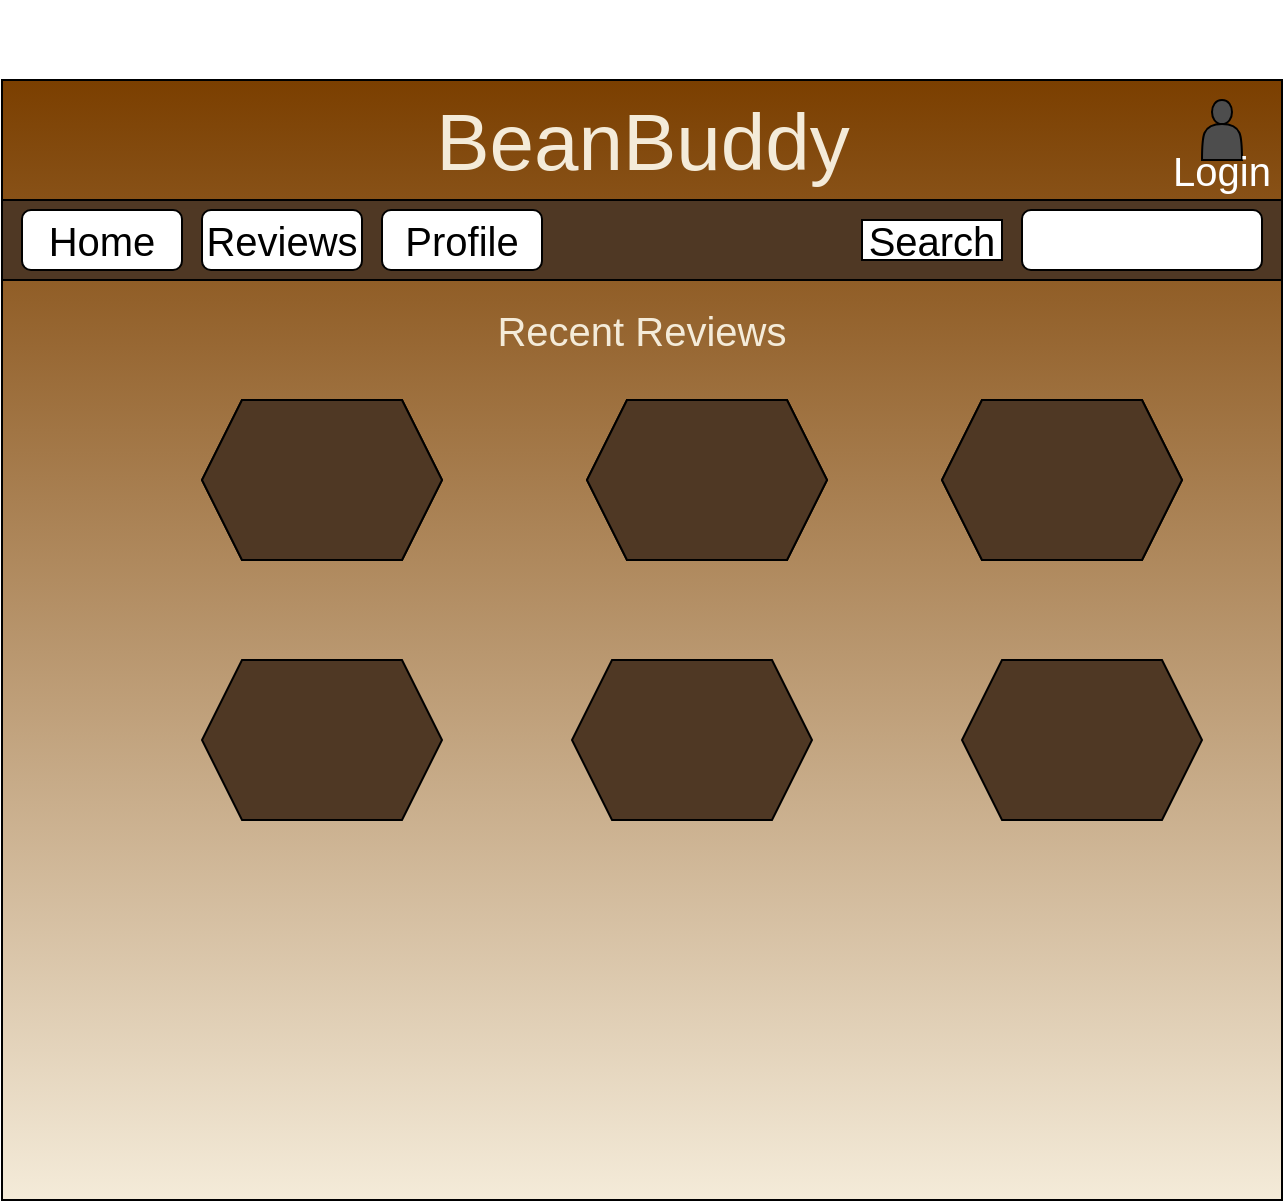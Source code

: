 <mxfile>
    <diagram id="Zefb2fyt0T8x90EYWCHG" name="Home - Basic">
        <mxGraphModel dx="884" dy="431" grid="1" gridSize="10" guides="1" tooltips="1" connect="1" arrows="1" fold="1" page="1" pageScale="1" pageWidth="850" pageHeight="1100" math="0" shadow="0">
            <root>
                <mxCell id="0"/>
                <mxCell id="1" parent="0"/>
                <mxCell id="3" value="" style="rounded=0;whiteSpace=wrap;html=1;labelBackgroundColor=none;fillColor=#7B3F00;gradientColor=#F4EBD9;" parent="1" vertex="1">
                    <mxGeometry x="80" y="50" width="640" height="560" as="geometry"/>
                </mxCell>
                <mxCell id="4" value="&lt;font style=&quot;font-size: 40px&quot;&gt;BeanBuddy&lt;/font&gt;" style="text;html=1;strokeColor=none;fillColor=none;align=center;verticalAlign=middle;whiteSpace=wrap;rounded=0;fontColor=#F4EBD9;" parent="1" vertex="1">
                    <mxGeometry x="307.5" y="10" width="185" height="140" as="geometry"/>
                </mxCell>
                <mxCell id="5" value="" style="rounded=0;whiteSpace=wrap;html=1;fontSize=40;fillColor=#4F3824;" parent="1" vertex="1">
                    <mxGeometry x="80" y="110" width="640" height="40" as="geometry"/>
                </mxCell>
                <mxCell id="6" value="Home" style="rounded=1;whiteSpace=wrap;html=1;fontSize=20;" parent="1" vertex="1">
                    <mxGeometry x="90" y="115" width="80" height="30" as="geometry"/>
                </mxCell>
                <mxCell id="8" value="Reviews" style="rounded=1;fontSize=20;spacing=0;whiteSpace=wrap;" parent="1" vertex="1">
                    <mxGeometry x="180" y="115" width="80" height="30" as="geometry"/>
                </mxCell>
                <mxCell id="9" value="" style="rounded=1;whiteSpace=wrap;html=1;fontSize=20;fillColor=#FFFFFF;" parent="1" vertex="1">
                    <mxGeometry x="590" y="115" width="120" height="30" as="geometry"/>
                </mxCell>
                <mxCell id="10" value="Search" style="rounded=0;whiteSpace=wrap;html=1;fontSize=20;fillColor=#FFFFFF;fontColor=#000000;" parent="1" vertex="1">
                    <mxGeometry x="510" y="120" width="70" height="20" as="geometry"/>
                </mxCell>
                <mxCell id="19" value="Profile" style="rounded=1;fontSize=20;spacing=0;whiteSpace=wrap;" parent="1" vertex="1">
                    <mxGeometry x="270" y="115" width="80" height="30" as="geometry"/>
                </mxCell>
                <mxCell id="22" value="" style="shape=actor;whiteSpace=wrap;html=1;labelBackgroundColor=none;fontSize=20;fontColor=#000000;fillColor=#4D4D4D;" parent="1" vertex="1">
                    <mxGeometry x="680" y="60" width="20" height="30" as="geometry"/>
                </mxCell>
                <mxCell id="24" value="Login" style="text;html=1;strokeColor=none;fillColor=none;align=center;verticalAlign=middle;whiteSpace=wrap;rounded=0;labelBackgroundColor=none;fontSize=20;fontColor=#FFFFFF;" parent="1" vertex="1">
                    <mxGeometry x="660" y="80" width="60" height="30" as="geometry"/>
                </mxCell>
                <mxCell id="31" value="Recent Reviews" style="text;html=1;strokeColor=none;fillColor=none;align=center;verticalAlign=middle;whiteSpace=wrap;rounded=0;labelBackgroundColor=none;fontSize=20;fontColor=#F4EBD9;" parent="1" vertex="1">
                    <mxGeometry x="325" y="160" width="150" height="30" as="geometry"/>
                </mxCell>
                <mxCell id="33" value="" style="shape=hexagon;perimeter=hexagonPerimeter2;whiteSpace=wrap;html=1;fixedSize=1;labelBackgroundColor=none;fontSize=13;fontColor=#FFFFFF;fillColor=#4D4D4D;" parent="1" vertex="1">
                    <mxGeometry x="180" y="210" width="120" height="80" as="geometry"/>
                </mxCell>
                <mxCell id="34" value="" style="shape=hexagon;perimeter=hexagonPerimeter2;whiteSpace=wrap;html=1;fixedSize=1;labelBackgroundColor=none;fontSize=13;fontColor=#FFFFFF;fillColor=#4D4D4D;" parent="1" vertex="1">
                    <mxGeometry x="372.5" y="210" width="120" height="80" as="geometry"/>
                </mxCell>
                <mxCell id="35" value="" style="shape=hexagon;perimeter=hexagonPerimeter2;whiteSpace=wrap;html=1;fixedSize=1;labelBackgroundColor=none;fontSize=13;fontColor=#FFFFFF;fillColor=#4D4D4D;" parent="1" vertex="1">
                    <mxGeometry x="550" y="210" width="120" height="80" as="geometry"/>
                </mxCell>
                <mxCell id="36" value="" style="shape=hexagon;perimeter=hexagonPerimeter2;whiteSpace=wrap;html=1;fixedSize=1;labelBackgroundColor=none;fontSize=13;fontColor=#FFFFFF;fillColor=#4F3824;" parent="1" vertex="1">
                    <mxGeometry x="180" y="340" width="120" height="80" as="geometry"/>
                </mxCell>
                <mxCell id="37" value="" style="shape=hexagon;perimeter=hexagonPerimeter2;whiteSpace=wrap;html=1;fixedSize=1;labelBackgroundColor=none;fontSize=13;fontColor=#FFFFFF;fillColor=#4F3824;" parent="1" vertex="1">
                    <mxGeometry x="365" y="340" width="120" height="80" as="geometry"/>
                </mxCell>
                <mxCell id="38" value="" style="shape=hexagon;perimeter=hexagonPerimeter2;whiteSpace=wrap;html=1;fixedSize=1;labelBackgroundColor=none;fontSize=13;fontColor=#FFFFFF;fillColor=#4F3824;" parent="1" vertex="1">
                    <mxGeometry x="560" y="340" width="120" height="80" as="geometry"/>
                </mxCell>
                <mxCell id="nTz2PEM68DK_7AyvDXIz-39" value="" style="shape=hexagon;perimeter=hexagonPerimeter2;whiteSpace=wrap;html=1;fixedSize=1;labelBackgroundColor=none;fontSize=13;fontColor=#FFFFFF;fillColor=#4F3824;" parent="1" vertex="1">
                    <mxGeometry x="180" y="210" width="120" height="80" as="geometry"/>
                </mxCell>
                <mxCell id="nTz2PEM68DK_7AyvDXIz-40" value="" style="shape=hexagon;perimeter=hexagonPerimeter2;whiteSpace=wrap;html=1;fixedSize=1;labelBackgroundColor=none;fontSize=13;fontColor=#FFFFFF;fillColor=#4F3824;" parent="1" vertex="1">
                    <mxGeometry x="372.5" y="210" width="120" height="80" as="geometry"/>
                </mxCell>
                <mxCell id="nTz2PEM68DK_7AyvDXIz-41" value="" style="shape=hexagon;perimeter=hexagonPerimeter2;whiteSpace=wrap;html=1;fixedSize=1;labelBackgroundColor=none;fontSize=13;fontColor=#FFFFFF;fillColor=#4F3824;" parent="1" vertex="1">
                    <mxGeometry x="550" y="210" width="120" height="80" as="geometry"/>
                </mxCell>
            </root>
        </mxGraphModel>
    </diagram>
    <diagram id="iPq5pP3y-Vi7XSTl_MQ-" name="Home - Logged In">
        <mxGraphModel dx="884" dy="431" grid="1" gridSize="10" guides="1" tooltips="1" connect="1" arrows="1" fold="1" page="1" pageScale="1" pageWidth="850" pageHeight="1100" math="0" shadow="0">
            <root>
                <mxCell id="uMb3R7gEZefkIxjUaLsL-0"/>
                <mxCell id="uMb3R7gEZefkIxjUaLsL-1" parent="uMb3R7gEZefkIxjUaLsL-0"/>
                <mxCell id="uMb3R7gEZefkIxjUaLsL-2" value="" style="rounded=0;whiteSpace=wrap;html=1;labelBackgroundColor=none;fillColor=#5B3000;" parent="uMb3R7gEZefkIxjUaLsL-1" vertex="1">
                    <mxGeometry x="80" y="50" width="640" height="560" as="geometry"/>
                </mxCell>
                <mxCell id="GMSdjuHS0yWkXORm3fra-0" value="" style="rounded=0;whiteSpace=wrap;html=1;fontSize=40;" parent="uMb3R7gEZefkIxjUaLsL-1" vertex="1">
                    <mxGeometry x="80" y="110" width="640" height="40" as="geometry"/>
                </mxCell>
                <mxCell id="KoRHR6_vtJYsgtHpeYS0-0" value="Home" style="rounded=1;whiteSpace=wrap;html=1;fontSize=20;" parent="uMb3R7gEZefkIxjUaLsL-1" vertex="1">
                    <mxGeometry x="90" y="115" width="80" height="30" as="geometry"/>
                </mxCell>
                <mxCell id="J8aVaGJYHyplIPa4l4EX-0" value="Reviews" style="rounded=1;fontSize=20;spacing=0;whiteSpace=wrap;" parent="uMb3R7gEZefkIxjUaLsL-1" vertex="1">
                    <mxGeometry x="180" y="115" width="80" height="30" as="geometry"/>
                </mxCell>
                <mxCell id="2tZM82anzTXVvkLRwVXW-0" value="Profile" style="rounded=1;fontSize=20;spacing=0;whiteSpace=wrap;" parent="uMb3R7gEZefkIxjUaLsL-1" vertex="1">
                    <mxGeometry x="270" y="115" width="80" height="30" as="geometry"/>
                </mxCell>
                <mxCell id="m_cJ61nN2cbQXmgVrxv6-0" value="&lt;font style=&quot;font-size: 40px&quot;&gt;BeanBuddy&lt;/font&gt;" style="text;html=1;strokeColor=none;fillColor=none;align=center;verticalAlign=middle;whiteSpace=wrap;rounded=0;" parent="uMb3R7gEZefkIxjUaLsL-1" vertex="1">
                    <mxGeometry x="307.5" y="10" width="185" height="140" as="geometry"/>
                </mxCell>
                <mxCell id="UV3RbBFdJKBYQVVf0W6x-0" value="Search" style="rounded=0;whiteSpace=wrap;html=1;fontSize=20;fillColor=#FFFFFF;fontColor=#000000;" parent="uMb3R7gEZefkIxjUaLsL-1" vertex="1">
                    <mxGeometry x="510" y="120" width="70" height="20" as="geometry"/>
                </mxCell>
                <mxCell id="guJPYEer4D_4m0kMhmB--0" value="" style="rounded=1;whiteSpace=wrap;html=1;fontSize=20;fillColor=#FFFFFF;" parent="uMb3R7gEZefkIxjUaLsL-1" vertex="1">
                    <mxGeometry x="590" y="115" width="120" height="30" as="geometry"/>
                </mxCell>
                <mxCell id="R--oefc7i9DPXgKJmZEp-0" value="" style="rounded=0;whiteSpace=wrap;html=1;labelBackgroundColor=#5B3000;fontSize=20;fontColor=#000000;fillColor=#990000;" parent="uMb3R7gEZefkIxjUaLsL-1" vertex="1">
                    <mxGeometry x="600" y="150" width="120" height="460" as="geometry"/>
                </mxCell>
                <mxCell id="R--oefc7i9DPXgKJmZEp-1" value="Coffee 1" style="whiteSpace=wrap;html=1;aspect=fixed;labelBackgroundColor=none;fontSize=20;fontColor=#000000;fillColor=#4D4D4D;" parent="uMb3R7gEZefkIxjUaLsL-1" vertex="1">
                    <mxGeometry x="620" y="220" width="80" height="80" as="geometry"/>
                </mxCell>
                <mxCell id="R--oefc7i9DPXgKJmZEp-2" value="Coffee 2" style="whiteSpace=wrap;html=1;aspect=fixed;labelBackgroundColor=none;fontSize=20;fontColor=#000000;fillColor=#4D4D4D;" parent="uMb3R7gEZefkIxjUaLsL-1" vertex="1">
                    <mxGeometry x="620" y="310" width="80" height="80" as="geometry"/>
                </mxCell>
                <mxCell id="R--oefc7i9DPXgKJmZEp-3" value="Coffee 3" style="whiteSpace=wrap;html=1;aspect=fixed;labelBackgroundColor=none;fontSize=20;fontColor=#000000;fillColor=#4D4D4D;" parent="uMb3R7gEZefkIxjUaLsL-1" vertex="1">
                    <mxGeometry x="620" y="400" width="80" height="80" as="geometry"/>
                </mxCell>
                <mxCell id="R--oefc7i9DPXgKJmZEp-4" value="Coffee 4" style="whiteSpace=wrap;html=1;aspect=fixed;labelBackgroundColor=none;fontSize=20;fontColor=#000000;fillColor=#4D4D4D;" parent="uMb3R7gEZefkIxjUaLsL-1" vertex="1">
                    <mxGeometry x="620" y="490" width="80" height="80" as="geometry"/>
                </mxCell>
                <mxCell id="DbDCxxAMDiOkmSTeY1h8-0" value="Your Flavor Recommendations" style="text;html=1;strokeColor=none;fillColor=none;align=center;verticalAlign=middle;whiteSpace=wrap;rounded=0;labelBackgroundColor=none;fontSize=13;fontColor=#FFFFFF;" parent="uMb3R7gEZefkIxjUaLsL-1" vertex="1">
                    <mxGeometry x="630" y="170" width="60" height="30" as="geometry"/>
                </mxCell>
                <mxCell id="DbDCxxAMDiOkmSTeY1h8-3" value="" style="line;strokeWidth=2;html=1;labelBackgroundColor=none;fontSize=13;fontColor=#FFFFFF;fillColor=#4D4D4D;" parent="uMb3R7gEZefkIxjUaLsL-1" vertex="1">
                    <mxGeometry x="610" y="590" width="10" height="10" as="geometry"/>
                </mxCell>
                <mxCell id="EHpK-slz6hsI3DOHOCab-0" value="Recent Reviews" style="text;html=1;strokeColor=none;fillColor=none;align=center;verticalAlign=middle;whiteSpace=wrap;rounded=0;labelBackgroundColor=none;fontSize=20;fontColor=#FFFFFF;" parent="uMb3R7gEZefkIxjUaLsL-1" vertex="1">
                    <mxGeometry x="325" y="160" width="150" height="30" as="geometry"/>
                </mxCell>
                <mxCell id="EHpK-slz6hsI3DOHOCab-1" value="" style="shape=hexagon;perimeter=hexagonPerimeter2;whiteSpace=wrap;html=1;fixedSize=1;labelBackgroundColor=none;fontSize=13;fontColor=#FFFFFF;fillColor=#4D4D4D;" parent="uMb3R7gEZefkIxjUaLsL-1" vertex="1">
                    <mxGeometry x="120" y="340" width="120" height="80" as="geometry"/>
                </mxCell>
                <mxCell id="EHpK-slz6hsI3DOHOCab-2" value="" style="shape=hexagon;perimeter=hexagonPerimeter2;whiteSpace=wrap;html=1;fixedSize=1;labelBackgroundColor=none;fontSize=13;fontColor=#FFFFFF;fillColor=#4D4D4D;" parent="uMb3R7gEZefkIxjUaLsL-1" vertex="1">
                    <mxGeometry x="290" y="340" width="120" height="80" as="geometry"/>
                </mxCell>
                <mxCell id="EHpK-slz6hsI3DOHOCab-3" value="" style="shape=hexagon;perimeter=hexagonPerimeter2;whiteSpace=wrap;html=1;fixedSize=1;labelBackgroundColor=none;fontSize=13;fontColor=#FFFFFF;fillColor=#4D4D4D;" parent="uMb3R7gEZefkIxjUaLsL-1" vertex="1">
                    <mxGeometry x="450" y="340" width="120" height="80" as="geometry"/>
                </mxCell>
                <mxCell id="EHpK-slz6hsI3DOHOCab-4" value="" style="shape=hexagon;perimeter=hexagonPerimeter2;whiteSpace=wrap;html=1;fixedSize=1;labelBackgroundColor=none;fontSize=13;fontColor=#FFFFFF;fillColor=#4D4D4D;" parent="uMb3R7gEZefkIxjUaLsL-1" vertex="1">
                    <mxGeometry x="120" y="210" width="120" height="80" as="geometry"/>
                </mxCell>
                <mxCell id="EHpK-slz6hsI3DOHOCab-5" value="" style="shape=hexagon;perimeter=hexagonPerimeter2;whiteSpace=wrap;html=1;fixedSize=1;labelBackgroundColor=none;fontSize=13;fontColor=#FFFFFF;fillColor=#4D4D4D;" parent="uMb3R7gEZefkIxjUaLsL-1" vertex="1">
                    <mxGeometry x="290" y="210" width="120" height="80" as="geometry"/>
                </mxCell>
                <mxCell id="EHpK-slz6hsI3DOHOCab-6" value="" style="shape=hexagon;perimeter=hexagonPerimeter2;whiteSpace=wrap;html=1;fixedSize=1;labelBackgroundColor=none;fontSize=13;fontColor=#FFFFFF;fillColor=#4D4D4D;" parent="uMb3R7gEZefkIxjUaLsL-1" vertex="1">
                    <mxGeometry x="450" y="210" width="120" height="80" as="geometry"/>
                </mxCell>
                <mxCell id="FmWyj_j80wyY0YnQQW9c-0" value="" style="shape=actor;whiteSpace=wrap;html=1;labelBackgroundColor=none;fontSize=20;fontColor=#000000;fillColor=#4D4D4D;" parent="uMb3R7gEZefkIxjUaLsL-1" vertex="1">
                    <mxGeometry x="680" y="60" width="20" height="30" as="geometry"/>
                </mxCell>
                <mxCell id="FmWyj_j80wyY0YnQQW9c-1" value="Username" style="text;html=1;strokeColor=none;fillColor=none;align=center;verticalAlign=middle;whiteSpace=wrap;rounded=0;labelBackgroundColor=none;fontSize=13;fontColor=#FFFFFF;" parent="uMb3R7gEZefkIxjUaLsL-1" vertex="1">
                    <mxGeometry x="660" y="80" width="60" height="30" as="geometry"/>
                </mxCell>
            </root>
        </mxGraphModel>
    </diagram>
    <diagram id="QY_ULdVLMxgb3FzHi0c7" name="All Reviews">
        <mxGraphModel dx="884" dy="431" grid="1" gridSize="10" guides="1" tooltips="1" connect="1" arrows="1" fold="1" page="1" pageScale="1" pageWidth="850" pageHeight="1100" math="0" shadow="0">
            <root>
                <mxCell id="bK2clavATMwe99fYmTZI-0"/>
                <mxCell id="bK2clavATMwe99fYmTZI-1" parent="bK2clavATMwe99fYmTZI-0"/>
                <mxCell id="lV7AEKIv0b7oZVSddQWW-0" value="" style="rounded=0;whiteSpace=wrap;html=1;labelBackgroundColor=none;fillColor=#5B3000;" parent="bK2clavATMwe99fYmTZI-1" vertex="1">
                    <mxGeometry x="80" y="40" width="640" height="560" as="geometry"/>
                </mxCell>
                <mxCell id="4lw_5_WH3a8F1361Iio4-0" value="&lt;font style=&quot;font-size: 40px&quot;&gt;BeanBuddy&lt;/font&gt;" style="text;html=1;strokeColor=none;fillColor=none;align=center;verticalAlign=middle;whiteSpace=wrap;rounded=0;" parent="bK2clavATMwe99fYmTZI-1" vertex="1">
                    <mxGeometry x="307.5" y="10" width="185" height="140" as="geometry"/>
                </mxCell>
                <mxCell id="wzg76UqCOPxeXJ5mn67T-0" value="" style="rounded=0;whiteSpace=wrap;html=1;fontSize=40;" parent="bK2clavATMwe99fYmTZI-1" vertex="1">
                    <mxGeometry x="80" y="110" width="640" height="40" as="geometry"/>
                </mxCell>
                <mxCell id="yu08gYCb_450UmuYV5S--0" value="Home" style="rounded=1;whiteSpace=wrap;html=1;fontSize=20;" parent="bK2clavATMwe99fYmTZI-1" vertex="1">
                    <mxGeometry x="90" y="115" width="80" height="30" as="geometry"/>
                </mxCell>
                <mxCell id="Z9aIj1MzirY_-SLg6B2P-0" value="Reviews" style="rounded=1;fontSize=20;spacing=0;whiteSpace=wrap;" parent="bK2clavATMwe99fYmTZI-1" vertex="1">
                    <mxGeometry x="180" y="115" width="80" height="30" as="geometry"/>
                </mxCell>
                <mxCell id="LhF0ijfRRrtyZEC3ZjFO-0" value="Profile" style="rounded=1;fontSize=20;spacing=0;whiteSpace=wrap;" parent="bK2clavATMwe99fYmTZI-1" vertex="1">
                    <mxGeometry x="270" y="115" width="80" height="30" as="geometry"/>
                </mxCell>
                <mxCell id="17aE3RX3FUcNhZUkrOjT-0" value="" style="shape=actor;whiteSpace=wrap;html=1;labelBackgroundColor=none;fontSize=20;fontColor=#000000;fillColor=#4D4D4D;" parent="bK2clavATMwe99fYmTZI-1" vertex="1">
                    <mxGeometry x="680" y="60" width="20" height="30" as="geometry"/>
                </mxCell>
                <mxCell id="17aE3RX3FUcNhZUkrOjT-1" value="Username" style="text;html=1;strokeColor=none;fillColor=none;align=center;verticalAlign=middle;whiteSpace=wrap;rounded=0;labelBackgroundColor=none;fontSize=13;fontColor=#FFFFFF;" parent="bK2clavATMwe99fYmTZI-1" vertex="1">
                    <mxGeometry x="660" y="80" width="60" height="30" as="geometry"/>
                </mxCell>
                <mxCell id="KkKOY-uyEg8MmLJmFVNS-0" value="Search" style="rounded=0;whiteSpace=wrap;html=1;fontSize=20;fillColor=#FFFFFF;fontColor=#000000;" parent="bK2clavATMwe99fYmTZI-1" vertex="1">
                    <mxGeometry x="510" y="120" width="70" height="20" as="geometry"/>
                </mxCell>
                <mxCell id="KkKOY-uyEg8MmLJmFVNS-1" value="" style="rounded=1;whiteSpace=wrap;html=1;fontSize=20;fillColor=#FFFFFF;" parent="bK2clavATMwe99fYmTZI-1" vertex="1">
                    <mxGeometry x="590" y="115" width="120" height="30" as="geometry"/>
                </mxCell>
                <mxCell id="KkKOY-uyEg8MmLJmFVNS-2" value="All Reviews" style="text;html=1;strokeColor=none;fillColor=none;align=center;verticalAlign=middle;whiteSpace=wrap;rounded=0;labelBackgroundColor=none;fontSize=20;fontColor=#FFFFFF;" parent="bK2clavATMwe99fYmTZI-1" vertex="1">
                    <mxGeometry x="305" y="160" width="190" height="50" as="geometry"/>
                </mxCell>
                <mxCell id="Wo9OEE60eOtOvh7JItVZ-0" value="" style="shape=hexagon;perimeter=hexagonPerimeter2;whiteSpace=wrap;html=1;fixedSize=1;labelBackgroundColor=none;fontSize=13;fontColor=#FFFFFF;fillColor=#4D4D4D;" parent="bK2clavATMwe99fYmTZI-1" vertex="1">
                    <mxGeometry x="175" y="345" width="120" height="80" as="geometry"/>
                </mxCell>
                <mxCell id="Wo9OEE60eOtOvh7JItVZ-1" value="" style="shape=hexagon;perimeter=hexagonPerimeter2;whiteSpace=wrap;html=1;fixedSize=1;labelBackgroundColor=none;fontSize=13;fontColor=#FFFFFF;fillColor=#4D4D4D;" parent="bK2clavATMwe99fYmTZI-1" vertex="1">
                    <mxGeometry x="345" y="345" width="120" height="80" as="geometry"/>
                </mxCell>
                <mxCell id="Wo9OEE60eOtOvh7JItVZ-2" value="" style="shape=hexagon;perimeter=hexagonPerimeter2;whiteSpace=wrap;html=1;fixedSize=1;labelBackgroundColor=none;fontSize=13;fontColor=#FFFFFF;fillColor=#4D4D4D;" parent="bK2clavATMwe99fYmTZI-1" vertex="1">
                    <mxGeometry x="505" y="345" width="120" height="80" as="geometry"/>
                </mxCell>
                <mxCell id="Wo9OEE60eOtOvh7JItVZ-3" value="" style="shape=hexagon;perimeter=hexagonPerimeter2;whiteSpace=wrap;html=1;fixedSize=1;labelBackgroundColor=none;fontSize=13;fontColor=#FFFFFF;fillColor=#4D4D4D;" parent="bK2clavATMwe99fYmTZI-1" vertex="1">
                    <mxGeometry x="175" y="215" width="120" height="80" as="geometry"/>
                </mxCell>
                <mxCell id="Wo9OEE60eOtOvh7JItVZ-4" value="" style="shape=hexagon;perimeter=hexagonPerimeter2;whiteSpace=wrap;html=1;fixedSize=1;labelBackgroundColor=none;fontSize=13;fontColor=#FFFFFF;fillColor=#4D4D4D;" parent="bK2clavATMwe99fYmTZI-1" vertex="1">
                    <mxGeometry x="345" y="215" width="120" height="80" as="geometry"/>
                </mxCell>
                <mxCell id="Wo9OEE60eOtOvh7JItVZ-5" value="" style="shape=hexagon;perimeter=hexagonPerimeter2;whiteSpace=wrap;html=1;fixedSize=1;labelBackgroundColor=none;fontSize=13;fontColor=#FFFFFF;fillColor=#4D4D4D;" parent="bK2clavATMwe99fYmTZI-1" vertex="1">
                    <mxGeometry x="505" y="215" width="120" height="80" as="geometry"/>
                </mxCell>
                <mxCell id="Wo9OEE60eOtOvh7JItVZ-6" value="" style="shape=hexagon;perimeter=hexagonPerimeter2;whiteSpace=wrap;html=1;fixedSize=1;labelBackgroundColor=none;fontSize=13;fontColor=#FFFFFF;fillColor=#4D4D4D;" parent="bK2clavATMwe99fYmTZI-1" vertex="1">
                    <mxGeometry x="175" y="460" width="120" height="80" as="geometry"/>
                </mxCell>
                <mxCell id="Wo9OEE60eOtOvh7JItVZ-7" value="" style="shape=hexagon;perimeter=hexagonPerimeter2;whiteSpace=wrap;html=1;fixedSize=1;labelBackgroundColor=none;fontSize=13;fontColor=#FFFFFF;fillColor=#4D4D4D;" parent="bK2clavATMwe99fYmTZI-1" vertex="1">
                    <mxGeometry x="345" y="460" width="120" height="80" as="geometry"/>
                </mxCell>
                <mxCell id="Wo9OEE60eOtOvh7JItVZ-8" value="" style="shape=hexagon;perimeter=hexagonPerimeter2;whiteSpace=wrap;html=1;fixedSize=1;labelBackgroundColor=none;fontSize=13;fontColor=#FFFFFF;fillColor=#4D4D4D;" parent="bK2clavATMwe99fYmTZI-1" vertex="1">
                    <mxGeometry x="505" y="460" width="120" height="80" as="geometry"/>
                </mxCell>
                <mxCell id="Wo9OEE60eOtOvh7JItVZ-9" value="+" style="text;html=1;strokeColor=none;fillColor=none;align=center;verticalAlign=middle;whiteSpace=wrap;rounded=0;labelBackgroundColor=none;fontSize=27;fontColor=#FFFFFF;" parent="bK2clavATMwe99fYmTZI-1" vertex="1">
                    <mxGeometry x="670" y="570" width="60" height="30" as="geometry"/>
                </mxCell>
            </root>
        </mxGraphModel>
    </diagram>
    <diagram id="7BD6iDuIW-QK0Rqgi7u4" name="Signup">
        <mxGraphModel dx="884" dy="431" grid="1" gridSize="10" guides="1" tooltips="1" connect="1" arrows="1" fold="1" page="1" pageScale="1" pageWidth="850" pageHeight="1100" math="0" shadow="0">
            <root>
                <mxCell id="Jh806DkehvzVPqw-32qE-0"/>
                <mxCell id="Jh806DkehvzVPqw-32qE-1" parent="Jh806DkehvzVPqw-32qE-0"/>
                <mxCell id="5XeQ4dFzg8U1c8kPrHb--0" value="" style="rounded=0;whiteSpace=wrap;html=1;labelBackgroundColor=none;fillColor=#7B3F00;gradientColor=#F4EBD9;gradientDirection=south;" parent="Jh806DkehvzVPqw-32qE-1" vertex="1">
                    <mxGeometry x="80" y="40" width="640" height="560" as="geometry"/>
                </mxCell>
                <mxCell id="5XeQ4dFzg8U1c8kPrHb--1" value="" style="rounded=0;whiteSpace=wrap;html=1;fontSize=40;fillColor=#4F3824;" parent="Jh806DkehvzVPqw-32qE-1" vertex="1">
                    <mxGeometry x="80" y="110" width="640" height="40" as="geometry"/>
                </mxCell>
                <mxCell id="5XeQ4dFzg8U1c8kPrHb--2" value="Home" style="rounded=1;whiteSpace=wrap;html=1;fontSize=20;" parent="Jh806DkehvzVPqw-32qE-1" vertex="1">
                    <mxGeometry x="90" y="115" width="80" height="30" as="geometry"/>
                </mxCell>
                <mxCell id="5XeQ4dFzg8U1c8kPrHb--3" value="Reviews" style="rounded=1;fontSize=20;spacing=0;whiteSpace=wrap;" parent="Jh806DkehvzVPqw-32qE-1" vertex="1">
                    <mxGeometry x="180" y="115" width="80" height="30" as="geometry"/>
                </mxCell>
                <mxCell id="5XeQ4dFzg8U1c8kPrHb--4" value="Profile" style="rounded=1;fontSize=20;spacing=0;whiteSpace=wrap;" parent="Jh806DkehvzVPqw-32qE-1" vertex="1">
                    <mxGeometry x="270" y="115" width="80" height="30" as="geometry"/>
                </mxCell>
                <mxCell id="5XeQ4dFzg8U1c8kPrHb--5" value="" style="shape=actor;whiteSpace=wrap;html=1;labelBackgroundColor=none;fontSize=20;fontColor=#000000;fillColor=#4D4D4D;" parent="Jh806DkehvzVPqw-32qE-1" vertex="1">
                    <mxGeometry x="680" y="60" width="20" height="30" as="geometry"/>
                </mxCell>
                <mxCell id="5XeQ4dFzg8U1c8kPrHb--6" value="Username" style="text;html=1;strokeColor=none;fillColor=none;align=center;verticalAlign=middle;whiteSpace=wrap;rounded=0;labelBackgroundColor=none;fontSize=13;fontColor=#FFFFFF;" parent="Jh806DkehvzVPqw-32qE-1" vertex="1">
                    <mxGeometry x="660" y="80" width="60" height="30" as="geometry"/>
                </mxCell>
                <mxCell id="5XeQ4dFzg8U1c8kPrHb--7" value="Search" style="rounded=0;whiteSpace=wrap;html=1;fontSize=20;fillColor=#FFFFFF;fontColor=#000000;" parent="Jh806DkehvzVPqw-32qE-1" vertex="1">
                    <mxGeometry x="510" y="120" width="70" height="20" as="geometry"/>
                </mxCell>
                <mxCell id="5XeQ4dFzg8U1c8kPrHb--8" value="" style="rounded=1;whiteSpace=wrap;html=1;fontSize=20;fillColor=#FFFFFF;" parent="Jh806DkehvzVPqw-32qE-1" vertex="1">
                    <mxGeometry x="590" y="115" width="120" height="30" as="geometry"/>
                </mxCell>
                <mxCell id="5XeQ4dFzg8U1c8kPrHb--19" value="+" style="text;html=1;strokeColor=none;fillColor=none;align=center;verticalAlign=middle;whiteSpace=wrap;rounded=0;labelBackgroundColor=none;fontSize=27;fontColor=#FFFFFF;" parent="Jh806DkehvzVPqw-32qE-1" vertex="1">
                    <mxGeometry x="670" y="570" width="60" height="30" as="geometry"/>
                </mxCell>
                <mxCell id="8JQ-XTOUXFApzvfxHqAF-0" value="&lt;font style=&quot;font-size: 40px&quot;&gt;BeanBuddy&lt;/font&gt;" style="text;html=1;strokeColor=none;fillColor=none;align=center;verticalAlign=middle;whiteSpace=wrap;rounded=0;fontColor=#F4EBD9;" parent="Jh806DkehvzVPqw-32qE-1" vertex="1">
                    <mxGeometry x="307.5" y="10" width="185" height="140" as="geometry"/>
                </mxCell>
                <mxCell id="8JQ-XTOUXFApzvfxHqAF-1" value="Signup" style="text;html=1;strokeColor=none;fillColor=none;align=center;verticalAlign=middle;whiteSpace=wrap;rounded=0;labelBackgroundColor=none;fontSize=20;fontColor=#F4EBD9;" parent="Jh806DkehvzVPqw-32qE-1" vertex="1">
                    <mxGeometry x="330" y="160" width="140" height="30" as="geometry"/>
                </mxCell>
                <mxCell id="8JQ-XTOUXFApzvfxHqAF-3" value="Username" style="html=1;shadow=0;dashed=0;shape=mxgraph.bootstrap.rrect;rSize=5;strokeColor=#CED4DA;html=1;whiteSpace=wrap;fillColor=#FFFFFF;fontColor=#7D868C;align=left;spacing=15;spacingLeft=40;fontSize=14;labelBackgroundColor=#FFFFFF;" parent="Jh806DkehvzVPqw-32qE-1" vertex="1">
                    <mxGeometry x="100" y="210" width="600" height="40" as="geometry"/>
                </mxCell>
                <mxCell id="8JQ-XTOUXFApzvfxHqAF-4" value="@" style="html=1;shadow=0;dashed=0;shape=mxgraph.bootstrap.leftButton;strokeColor=inherit;gradientColor=inherit;fontColor=inherit;fillColor=#E9ECEF;rSize=5;perimeter=none;whiteSpace=wrap;resizeHeight=1;fontSize=14;labelBackgroundColor=#FFFFFF;" parent="8JQ-XTOUXFApzvfxHqAF-3" vertex="1">
                    <mxGeometry width="30" height="40" as="geometry"/>
                </mxCell>
                <mxCell id="8JQ-XTOUXFApzvfxHqAF-5" value="Email" style="html=1;shadow=0;dashed=0;shape=mxgraph.bootstrap.rrect;rSize=5;strokeColor=#CED4DA;html=1;whiteSpace=wrap;fillColor=#FFFFFF;fontColor=#7D868C;align=left;spacingLeft=0;spacing=15;fontSize=14;labelBackgroundColor=#FFFFFF;" parent="Jh806DkehvzVPqw-32qE-1" vertex="1">
                    <mxGeometry x="100" y="270" width="600" height="40" as="geometry"/>
                </mxCell>
                <mxCell id="8JQ-XTOUXFApzvfxHqAF-6" value="@example.com" style="html=1;shadow=0;dashed=0;shape=mxgraph.bootstrap.rightButton;strokeColor=inherit;gradientColor=inherit;fontColor=inherit;fillColor=#E9ECEF;rSize=5;perimeter=none;whiteSpace=wrap;resizeHeight=1;fontSize=14;labelBackgroundColor=#FFFFFF;" parent="8JQ-XTOUXFApzvfxHqAF-5" vertex="1">
                    <mxGeometry x="1" width="120" height="40" relative="1" as="geometry">
                        <mxPoint x="-120" as="offset"/>
                    </mxGeometry>
                </mxCell>
                <mxCell id="8JQ-XTOUXFApzvfxHqAF-8" value="" style="html=1;shadow=0;dashed=0;shape=mxgraph.bootstrap.rrect;rSize=5;strokeColor=#CED4DA;html=1;whiteSpace=wrap;fillColor=#FFFFFF;fontColor=#7D868C;align=left;spacing=15;spacingLeft=40;fontSize=14;labelBackgroundColor=#FFFFFF;" parent="Jh806DkehvzVPqw-32qE-1" vertex="1">
                    <mxGeometry x="100" y="330" width="600" height="40" as="geometry"/>
                </mxCell>
                <mxCell id="8JQ-XTOUXFApzvfxHqAF-9" value="Password" style="html=1;shadow=0;dashed=0;shape=mxgraph.bootstrap.leftButton;strokeColor=inherit;gradientColor=inherit;fontColor=inherit;fillColor=#E9ECEF;rSize=5;perimeter=none;whiteSpace=wrap;resizeHeight=1;fontSize=14;labelBackgroundColor=#FFFFFF;" parent="8JQ-XTOUXFApzvfxHqAF-8" vertex="1">
                    <mxGeometry width="142.5" height="40" as="geometry"/>
                </mxCell>
                <mxCell id="8JQ-XTOUXFApzvfxHqAF-15" value="" style="html=1;shadow=0;dashed=0;shape=mxgraph.bootstrap.rrect;rSize=5;strokeColor=#CED4DA;html=1;whiteSpace=wrap;fillColor=#FFFFFF;fontColor=#7D868C;align=left;spacing=15;spacingLeft=40;fontSize=14;labelBackgroundColor=#FFFFFF;" parent="Jh806DkehvzVPqw-32qE-1" vertex="1">
                    <mxGeometry x="100" y="390" width="600" height="40" as="geometry"/>
                </mxCell>
                <mxCell id="8JQ-XTOUXFApzvfxHqAF-16" value="Re-type Password" style="html=1;shadow=0;dashed=0;shape=mxgraph.bootstrap.leftButton;strokeColor=inherit;gradientColor=inherit;fontColor=inherit;fillColor=#E9ECEF;rSize=5;perimeter=none;whiteSpace=wrap;resizeHeight=1;fontSize=14;labelBackgroundColor=#FFFFFF;" parent="8JQ-XTOUXFApzvfxHqAF-15" vertex="1">
                    <mxGeometry width="142.5" height="40" as="geometry"/>
                </mxCell>
                <mxCell id="8JQ-XTOUXFApzvfxHqAF-18" value="&lt;font style=&quot;font-size: 16px&quot;&gt;Create Profile&lt;/font&gt;" style="rounded=1;whiteSpace=wrap;html=1;labelBackgroundColor=none;fontSize=18;fontColor=#F4EBD9;fillColor=#4F3824;" parent="Jh806DkehvzVPqw-32qE-1" vertex="1">
                    <mxGeometry x="345" y="460" width="110" height="30" as="geometry"/>
                </mxCell>
            </root>
        </mxGraphModel>
    </diagram>
</mxfile>